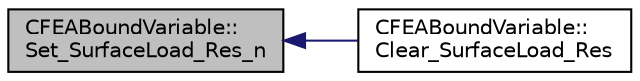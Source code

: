 digraph "CFEABoundVariable::Set_SurfaceLoad_Res_n"
{
  edge [fontname="Helvetica",fontsize="10",labelfontname="Helvetica",labelfontsize="10"];
  node [fontname="Helvetica",fontsize="10",shape=record];
  rankdir="LR";
  Node67 [label="CFEABoundVariable::\lSet_SurfaceLoad_Res_n",height=0.2,width=0.4,color="black", fillcolor="grey75", style="filled", fontcolor="black"];
  Node67 -> Node68 [dir="back",color="midnightblue",fontsize="10",style="solid",fontname="Helvetica"];
  Node68 [label="CFEABoundVariable::\lClear_SurfaceLoad_Res",height=0.2,width=0.4,color="black", fillcolor="white", style="filled",URL="$class_c_f_e_a_bound_variable.html#a51ceb809ebd7c57fe74941d7a07760f9",tooltip="Clear the surface load residual. "];
}
